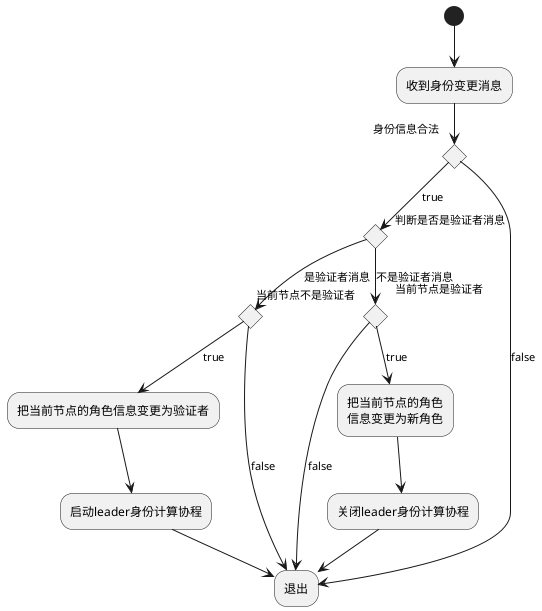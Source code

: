@startuml
(*) --> 收到身份变更消息
if 身份信息合法 then
    [true]if 判断是否是验证者消息 then
        [是验证者消息]if 当前节点不是验证者 then
            -->[true]把当前节点的角色信息变更为验证者
            --> 启动leader身份计算协程
            --> 退出
        else
            --> [false]退出
        endif
    else
        [不是验证者消息] if 当前节点是验证者 then
            -->[true] "把当前节点的角色\n信息变更为新角色"
            --> 关闭leader身份计算协程
            --> 退出
        else
            --> [false]退出
        endif
    endif
else
    --> [false]退出
endif
@enduml